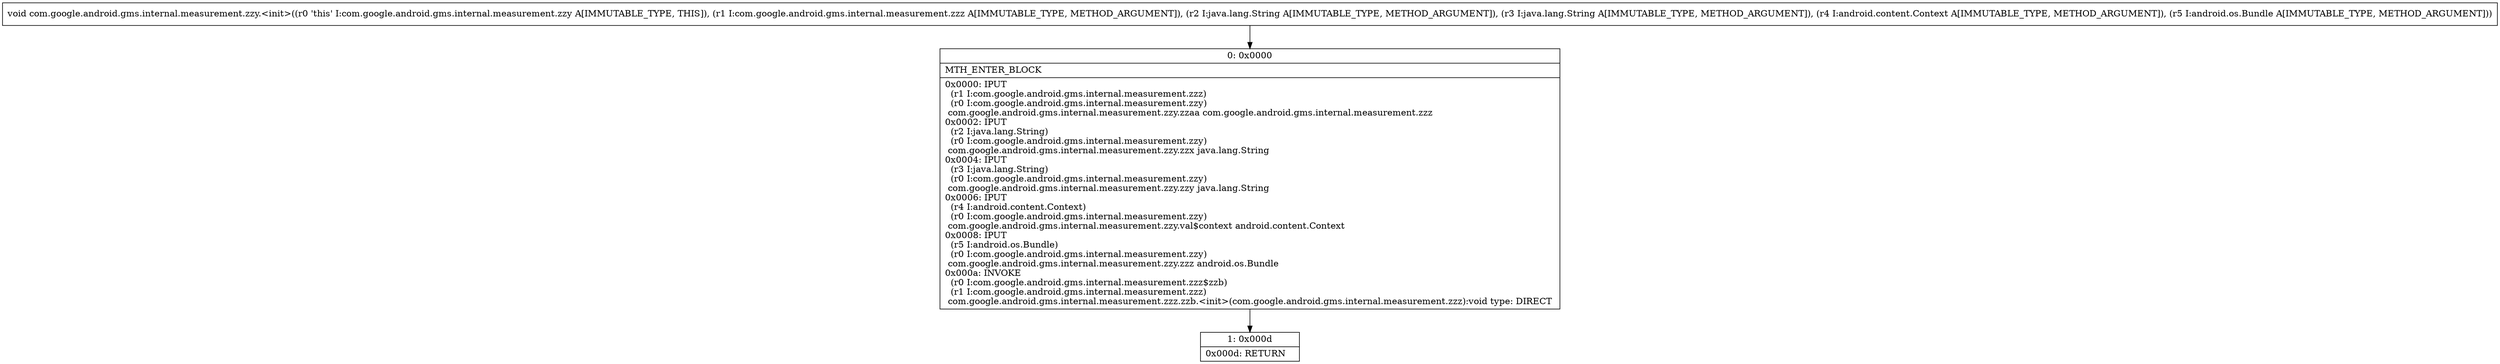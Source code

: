 digraph "CFG forcom.google.android.gms.internal.measurement.zzy.\<init\>(Lcom\/google\/android\/gms\/internal\/measurement\/zzz;Ljava\/lang\/String;Ljava\/lang\/String;Landroid\/content\/Context;Landroid\/os\/Bundle;)V" {
Node_0 [shape=record,label="{0\:\ 0x0000|MTH_ENTER_BLOCK\l|0x0000: IPUT  \l  (r1 I:com.google.android.gms.internal.measurement.zzz)\l  (r0 I:com.google.android.gms.internal.measurement.zzy)\l com.google.android.gms.internal.measurement.zzy.zzaa com.google.android.gms.internal.measurement.zzz \l0x0002: IPUT  \l  (r2 I:java.lang.String)\l  (r0 I:com.google.android.gms.internal.measurement.zzy)\l com.google.android.gms.internal.measurement.zzy.zzx java.lang.String \l0x0004: IPUT  \l  (r3 I:java.lang.String)\l  (r0 I:com.google.android.gms.internal.measurement.zzy)\l com.google.android.gms.internal.measurement.zzy.zzy java.lang.String \l0x0006: IPUT  \l  (r4 I:android.content.Context)\l  (r0 I:com.google.android.gms.internal.measurement.zzy)\l com.google.android.gms.internal.measurement.zzy.val$context android.content.Context \l0x0008: IPUT  \l  (r5 I:android.os.Bundle)\l  (r0 I:com.google.android.gms.internal.measurement.zzy)\l com.google.android.gms.internal.measurement.zzy.zzz android.os.Bundle \l0x000a: INVOKE  \l  (r0 I:com.google.android.gms.internal.measurement.zzz$zzb)\l  (r1 I:com.google.android.gms.internal.measurement.zzz)\l com.google.android.gms.internal.measurement.zzz.zzb.\<init\>(com.google.android.gms.internal.measurement.zzz):void type: DIRECT \l}"];
Node_1 [shape=record,label="{1\:\ 0x000d|0x000d: RETURN   \l}"];
MethodNode[shape=record,label="{void com.google.android.gms.internal.measurement.zzy.\<init\>((r0 'this' I:com.google.android.gms.internal.measurement.zzy A[IMMUTABLE_TYPE, THIS]), (r1 I:com.google.android.gms.internal.measurement.zzz A[IMMUTABLE_TYPE, METHOD_ARGUMENT]), (r2 I:java.lang.String A[IMMUTABLE_TYPE, METHOD_ARGUMENT]), (r3 I:java.lang.String A[IMMUTABLE_TYPE, METHOD_ARGUMENT]), (r4 I:android.content.Context A[IMMUTABLE_TYPE, METHOD_ARGUMENT]), (r5 I:android.os.Bundle A[IMMUTABLE_TYPE, METHOD_ARGUMENT])) }"];
MethodNode -> Node_0;
Node_0 -> Node_1;
}

